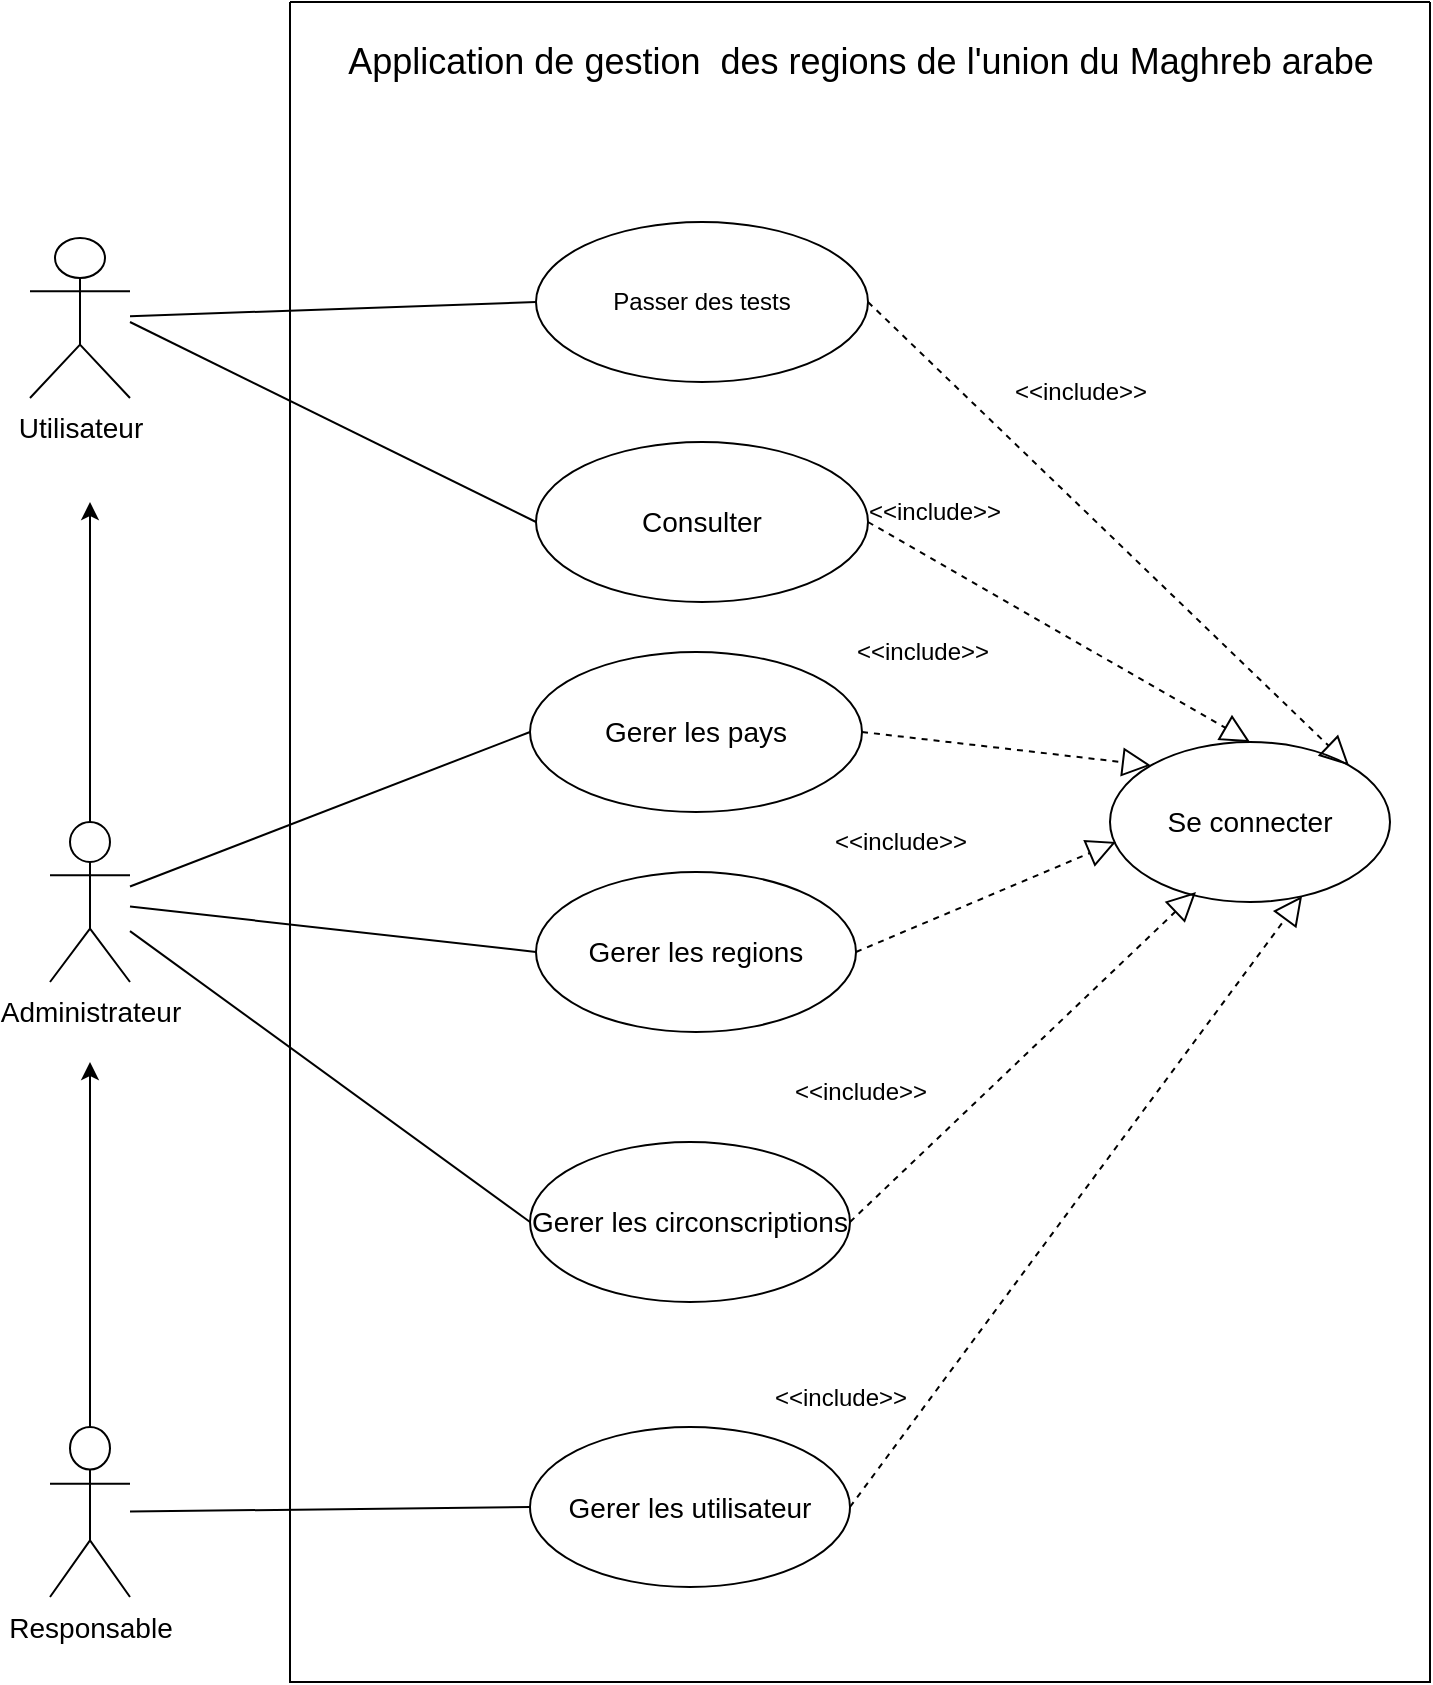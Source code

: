 <mxfile version="28.2.0">
  <diagram name="Page-1" id="Zh_kNp9XMlcT6k4o31D5">
    <mxGraphModel dx="1186" dy="755" grid="1" gridSize="10" guides="1" tooltips="1" connect="1" arrows="1" fold="1" page="1" pageScale="1" pageWidth="827" pageHeight="1169" math="0" shadow="0">
      <root>
        <mxCell id="0" />
        <mxCell id="1" parent="0" />
        <mxCell id="e0q5KFzdUEQBl5pyx45t-1" value="" style="swimlane;startSize=0;" vertex="1" parent="1">
          <mxGeometry x="240" y="80" width="570" height="840" as="geometry" />
        </mxCell>
        <mxCell id="e0q5KFzdUEQBl5pyx45t-3" value="Passer des tests" style="ellipse;whiteSpace=wrap;html=1;" vertex="1" parent="e0q5KFzdUEQBl5pyx45t-1">
          <mxGeometry x="123" y="110" width="166" height="80" as="geometry" />
        </mxCell>
        <mxCell id="e0q5KFzdUEQBl5pyx45t-5" value="&lt;font style=&quot;font-size: 14px;&quot;&gt;Gerer les pays&lt;/font&gt;" style="ellipse;whiteSpace=wrap;html=1;" vertex="1" parent="e0q5KFzdUEQBl5pyx45t-1">
          <mxGeometry x="120" y="325" width="166" height="80" as="geometry" />
        </mxCell>
        <mxCell id="e0q5KFzdUEQBl5pyx45t-6" value="&lt;font style=&quot;font-size: 14px;&quot;&gt;Gerer les regions&lt;/font&gt;" style="ellipse;whiteSpace=wrap;html=1;" vertex="1" parent="e0q5KFzdUEQBl5pyx45t-1">
          <mxGeometry x="123" y="435" width="160" height="80" as="geometry" />
        </mxCell>
        <mxCell id="e0q5KFzdUEQBl5pyx45t-7" value="&lt;font style=&quot;font-size: 14px;&quot;&gt;Gerer les circonscriptions&lt;/font&gt;" style="ellipse;whiteSpace=wrap;html=1;" vertex="1" parent="e0q5KFzdUEQBl5pyx45t-1">
          <mxGeometry x="120" y="570" width="160" height="80" as="geometry" />
        </mxCell>
        <mxCell id="e0q5KFzdUEQBl5pyx45t-15" value="&lt;font style=&quot;font-size: 14px;&quot;&gt;Gerer &lt;/font&gt;&lt;font style=&quot;font-size: 14px;&quot;&gt;les &lt;/font&gt;&lt;font style=&quot;font-size: 14px;&quot;&gt;utilisateur&lt;/font&gt;" style="ellipse;whiteSpace=wrap;html=1;" vertex="1" parent="e0q5KFzdUEQBl5pyx45t-1">
          <mxGeometry x="120" y="712.5" width="160" height="80" as="geometry" />
        </mxCell>
        <mxCell id="e0q5KFzdUEQBl5pyx45t-18" value="&lt;font style=&quot;font-size: 14px;&quot;&gt;Consulter&lt;/font&gt;" style="ellipse;whiteSpace=wrap;html=1;" vertex="1" parent="e0q5KFzdUEQBl5pyx45t-1">
          <mxGeometry x="123" y="220" width="166" height="80" as="geometry" />
        </mxCell>
        <mxCell id="e0q5KFzdUEQBl5pyx45t-20" value="&lt;font style=&quot;font-size: 14px;&quot;&gt;Se connecter&lt;/font&gt;" style="ellipse;whiteSpace=wrap;html=1;" vertex="1" parent="e0q5KFzdUEQBl5pyx45t-1">
          <mxGeometry x="410" y="370" width="140" height="80" as="geometry" />
        </mxCell>
        <mxCell id="e0q5KFzdUEQBl5pyx45t-22" value="" style="endArrow=block;dashed=1;endFill=0;endSize=12;html=1;rounded=0;exitX=1;exitY=0.5;exitDx=0;exitDy=0;entryX=1;entryY=0;entryDx=0;entryDy=0;" edge="1" parent="e0q5KFzdUEQBl5pyx45t-1" source="e0q5KFzdUEQBl5pyx45t-3" target="e0q5KFzdUEQBl5pyx45t-20">
          <mxGeometry width="160" relative="1" as="geometry">
            <mxPoint x="110" y="370" as="sourcePoint" />
            <mxPoint x="270" y="370" as="targetPoint" />
          </mxGeometry>
        </mxCell>
        <mxCell id="e0q5KFzdUEQBl5pyx45t-23" value="" style="endArrow=block;dashed=1;endFill=0;endSize=12;html=1;rounded=0;exitX=1;exitY=0.5;exitDx=0;exitDy=0;entryX=0.5;entryY=0;entryDx=0;entryDy=0;" edge="1" parent="e0q5KFzdUEQBl5pyx45t-1" source="e0q5KFzdUEQBl5pyx45t-18" target="e0q5KFzdUEQBl5pyx45t-20">
          <mxGeometry width="160" relative="1" as="geometry">
            <mxPoint x="110" y="370" as="sourcePoint" />
            <mxPoint x="270" y="370" as="targetPoint" />
          </mxGeometry>
        </mxCell>
        <mxCell id="e0q5KFzdUEQBl5pyx45t-24" value="" style="endArrow=block;dashed=1;endFill=0;endSize=12;html=1;rounded=0;exitX=1;exitY=0.5;exitDx=0;exitDy=0;entryX=0;entryY=0;entryDx=0;entryDy=0;" edge="1" parent="e0q5KFzdUEQBl5pyx45t-1" source="e0q5KFzdUEQBl5pyx45t-5" target="e0q5KFzdUEQBl5pyx45t-20">
          <mxGeometry width="160" relative="1" as="geometry">
            <mxPoint x="110" y="370" as="sourcePoint" />
            <mxPoint x="270" y="370" as="targetPoint" />
          </mxGeometry>
        </mxCell>
        <mxCell id="e0q5KFzdUEQBl5pyx45t-25" value="" style="endArrow=block;dashed=1;endFill=0;endSize=12;html=1;rounded=0;exitX=1;exitY=0.5;exitDx=0;exitDy=0;entryX=0.021;entryY=0.625;entryDx=0;entryDy=0;entryPerimeter=0;" edge="1" parent="e0q5KFzdUEQBl5pyx45t-1" source="e0q5KFzdUEQBl5pyx45t-6" target="e0q5KFzdUEQBl5pyx45t-20">
          <mxGeometry width="160" relative="1" as="geometry">
            <mxPoint x="110" y="370" as="sourcePoint" />
            <mxPoint x="270" y="370" as="targetPoint" />
          </mxGeometry>
        </mxCell>
        <mxCell id="e0q5KFzdUEQBl5pyx45t-26" value="" style="endArrow=block;dashed=1;endFill=0;endSize=12;html=1;rounded=0;exitX=1;exitY=0.5;exitDx=0;exitDy=0;entryX=0.307;entryY=0.938;entryDx=0;entryDy=0;entryPerimeter=0;" edge="1" parent="e0q5KFzdUEQBl5pyx45t-1" source="e0q5KFzdUEQBl5pyx45t-7" target="e0q5KFzdUEQBl5pyx45t-20">
          <mxGeometry width="160" relative="1" as="geometry">
            <mxPoint x="110" y="370" as="sourcePoint" />
            <mxPoint x="270" y="370" as="targetPoint" />
          </mxGeometry>
        </mxCell>
        <mxCell id="e0q5KFzdUEQBl5pyx45t-27" value="" style="endArrow=block;dashed=1;endFill=0;endSize=12;html=1;rounded=0;exitX=1;exitY=0.5;exitDx=0;exitDy=0;entryX=0.686;entryY=0.963;entryDx=0;entryDy=0;entryPerimeter=0;" edge="1" parent="e0q5KFzdUEQBl5pyx45t-1" source="e0q5KFzdUEQBl5pyx45t-15" target="e0q5KFzdUEQBl5pyx45t-20">
          <mxGeometry width="160" relative="1" as="geometry">
            <mxPoint x="110" y="370" as="sourcePoint" />
            <mxPoint x="270" y="370" as="targetPoint" />
          </mxGeometry>
        </mxCell>
        <mxCell id="e0q5KFzdUEQBl5pyx45t-30" value="&amp;lt;&amp;lt;include&amp;gt;&amp;gt;" style="text;html=1;align=center;verticalAlign=middle;resizable=0;points=[];autosize=1;strokeColor=none;fillColor=none;" vertex="1" parent="e0q5KFzdUEQBl5pyx45t-1">
          <mxGeometry x="271" y="310" width="90" height="30" as="geometry" />
        </mxCell>
        <mxCell id="e0q5KFzdUEQBl5pyx45t-31" value="&amp;lt;&amp;lt;include&amp;gt;&amp;gt;" style="text;html=1;align=center;verticalAlign=middle;resizable=0;points=[];autosize=1;strokeColor=none;fillColor=none;" vertex="1" parent="e0q5KFzdUEQBl5pyx45t-1">
          <mxGeometry x="260" y="405" width="90" height="30" as="geometry" />
        </mxCell>
        <mxCell id="e0q5KFzdUEQBl5pyx45t-33" value="&amp;lt;&amp;lt;include&amp;gt;&amp;gt;" style="text;html=1;align=center;verticalAlign=middle;resizable=0;points=[];autosize=1;strokeColor=none;fillColor=none;" vertex="1" parent="e0q5KFzdUEQBl5pyx45t-1">
          <mxGeometry x="230" y="682.5" width="90" height="30" as="geometry" />
        </mxCell>
        <mxCell id="e0q5KFzdUEQBl5pyx45t-32" value="&amp;lt;&amp;lt;include&amp;gt;&amp;gt;" style="text;html=1;align=center;verticalAlign=middle;resizable=0;points=[];autosize=1;strokeColor=none;fillColor=none;" vertex="1" parent="e0q5KFzdUEQBl5pyx45t-1">
          <mxGeometry x="240" y="530" width="90" height="30" as="geometry" />
        </mxCell>
        <mxCell id="e0q5KFzdUEQBl5pyx45t-28" value="&amp;lt;&amp;lt;include&amp;gt;&amp;gt;" style="text;html=1;align=center;verticalAlign=middle;resizable=0;points=[];autosize=1;strokeColor=none;fillColor=none;" vertex="1" parent="e0q5KFzdUEQBl5pyx45t-1">
          <mxGeometry x="350" y="180" width="90" height="30" as="geometry" />
        </mxCell>
        <mxCell id="e0q5KFzdUEQBl5pyx45t-29" value="&amp;lt;&amp;lt;include&amp;gt;&amp;gt;" style="text;html=1;align=center;verticalAlign=middle;resizable=0;points=[];autosize=1;strokeColor=none;fillColor=none;" vertex="1" parent="e0q5KFzdUEQBl5pyx45t-1">
          <mxGeometry x="277" y="240" width="90" height="30" as="geometry" />
        </mxCell>
        <mxCell id="e0q5KFzdUEQBl5pyx45t-36" value="&lt;font style=&quot;font-size: 18px;&quot;&gt;Application de gestion&amp;nbsp; des regions de l&#39;union du Maghreb arabe&lt;/font&gt;" style="text;html=1;align=center;verticalAlign=middle;resizable=0;points=[];autosize=1;strokeColor=none;fillColor=none;" vertex="1" parent="e0q5KFzdUEQBl5pyx45t-1">
          <mxGeometry x="15" y="10" width="540" height="40" as="geometry" />
        </mxCell>
        <mxCell id="e0q5KFzdUEQBl5pyx45t-2" value="&lt;font style=&quot;font-size: 14px;&quot;&gt;Utilisateur&lt;/font&gt;" style="shape=umlActor;verticalLabelPosition=bottom;verticalAlign=top;html=1;outlineConnect=0;" vertex="1" parent="1">
          <mxGeometry x="110" y="198" width="50" height="80" as="geometry" />
        </mxCell>
        <mxCell id="e0q5KFzdUEQBl5pyx45t-4" value="&lt;font style=&quot;font-size: 14px;&quot;&gt;Administrateur&lt;/font&gt;" style="shape=umlActor;verticalLabelPosition=bottom;verticalAlign=top;html=1;outlineConnect=0;" vertex="1" parent="1">
          <mxGeometry x="120" y="490" width="40" height="80" as="geometry" />
        </mxCell>
        <mxCell id="e0q5KFzdUEQBl5pyx45t-8" value="" style="endArrow=none;html=1;rounded=0;entryX=0;entryY=0.5;entryDx=0;entryDy=0;" edge="1" parent="1" source="e0q5KFzdUEQBl5pyx45t-2" target="e0q5KFzdUEQBl5pyx45t-3">
          <mxGeometry width="50" height="50" relative="1" as="geometry">
            <mxPoint x="160" y="160" as="sourcePoint" />
            <mxPoint x="210" y="120" as="targetPoint" />
          </mxGeometry>
        </mxCell>
        <mxCell id="e0q5KFzdUEQBl5pyx45t-9" value="" style="endArrow=none;html=1;rounded=0;entryX=0;entryY=0.5;entryDx=0;entryDy=0;" edge="1" parent="1" source="e0q5KFzdUEQBl5pyx45t-4" target="e0q5KFzdUEQBl5pyx45t-5">
          <mxGeometry width="50" height="50" relative="1" as="geometry">
            <mxPoint x="390" y="430" as="sourcePoint" />
            <mxPoint x="440" y="380" as="targetPoint" />
          </mxGeometry>
        </mxCell>
        <mxCell id="e0q5KFzdUEQBl5pyx45t-10" value="" style="endArrow=none;html=1;rounded=0;entryX=0;entryY=0.5;entryDx=0;entryDy=0;" edge="1" parent="1" source="e0q5KFzdUEQBl5pyx45t-4" target="e0q5KFzdUEQBl5pyx45t-6">
          <mxGeometry width="50" height="50" relative="1" as="geometry">
            <mxPoint x="160" y="410" as="sourcePoint" />
            <mxPoint x="440" y="380" as="targetPoint" />
          </mxGeometry>
        </mxCell>
        <mxCell id="e0q5KFzdUEQBl5pyx45t-11" value="" style="endArrow=none;html=1;rounded=0;entryX=0;entryY=0.5;entryDx=0;entryDy=0;" edge="1" parent="1" source="e0q5KFzdUEQBl5pyx45t-4" target="e0q5KFzdUEQBl5pyx45t-7">
          <mxGeometry width="50" height="50" relative="1" as="geometry">
            <mxPoint x="160" y="430" as="sourcePoint" />
            <mxPoint x="440" y="380" as="targetPoint" />
          </mxGeometry>
        </mxCell>
        <mxCell id="e0q5KFzdUEQBl5pyx45t-12" value="" style="endArrow=classic;html=1;rounded=0;exitX=0.5;exitY=0;exitDx=0;exitDy=0;exitPerimeter=0;" edge="1" parent="1" source="e0q5KFzdUEQBl5pyx45t-4">
          <mxGeometry width="50" height="50" relative="1" as="geometry">
            <mxPoint x="140" y="310" as="sourcePoint" />
            <mxPoint x="140" y="330" as="targetPoint" />
          </mxGeometry>
        </mxCell>
        <mxCell id="e0q5KFzdUEQBl5pyx45t-13" value="&lt;font style=&quot;font-size: 14px;&quot;&gt;Responsable&lt;/font&gt;" style="shape=umlActor;verticalLabelPosition=bottom;verticalAlign=top;html=1;outlineConnect=0;" vertex="1" parent="1">
          <mxGeometry x="120" y="792.5" width="40" height="85" as="geometry" />
        </mxCell>
        <mxCell id="e0q5KFzdUEQBl5pyx45t-16" value="" style="endArrow=none;html=1;rounded=0;entryX=0;entryY=0.5;entryDx=0;entryDy=0;" edge="1" parent="1" source="e0q5KFzdUEQBl5pyx45t-13" target="e0q5KFzdUEQBl5pyx45t-15">
          <mxGeometry width="50" height="50" relative="1" as="geometry">
            <mxPoint x="160" y="640" as="sourcePoint" />
            <mxPoint x="440" y="380" as="targetPoint" />
          </mxGeometry>
        </mxCell>
        <mxCell id="e0q5KFzdUEQBl5pyx45t-17" value="" style="endArrow=classic;html=1;rounded=0;exitX=0.5;exitY=0;exitDx=0;exitDy=0;exitPerimeter=0;" edge="1" parent="1" source="e0q5KFzdUEQBl5pyx45t-13">
          <mxGeometry width="50" height="50" relative="1" as="geometry">
            <mxPoint x="390" y="430" as="sourcePoint" />
            <mxPoint x="140" y="610" as="targetPoint" />
          </mxGeometry>
        </mxCell>
        <mxCell id="e0q5KFzdUEQBl5pyx45t-19" value="" style="endArrow=none;html=1;rounded=0;entryX=0;entryY=0.5;entryDx=0;entryDy=0;" edge="1" parent="1" target="e0q5KFzdUEQBl5pyx45t-18">
          <mxGeometry width="50" height="50" relative="1" as="geometry">
            <mxPoint x="160" y="240" as="sourcePoint" />
            <mxPoint x="440" y="390" as="targetPoint" />
          </mxGeometry>
        </mxCell>
      </root>
    </mxGraphModel>
  </diagram>
</mxfile>
